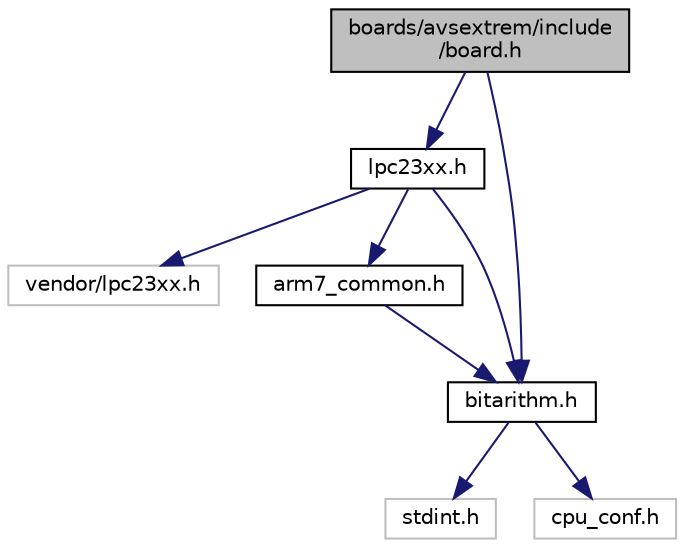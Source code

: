 digraph "boards/avsextrem/include/board.h"
{
 // LATEX_PDF_SIZE
  edge [fontname="Helvetica",fontsize="10",labelfontname="Helvetica",labelfontsize="10"];
  node [fontname="Helvetica",fontsize="10",shape=record];
  Node1 [label="boards/avsextrem/include\l/board.h",height=0.2,width=0.4,color="black", fillcolor="grey75", style="filled", fontcolor="black",tooltip="Boards specific drivers and configuration for the Avsextrem board."];
  Node1 -> Node2 [color="midnightblue",fontsize="10",style="solid",fontname="Helvetica"];
  Node2 [label="lpc23xx.h",height=0.2,width=0.4,color="black", fillcolor="white", style="filled",URL="$lpc23xx_8h_source.html",tooltip=" "];
  Node2 -> Node3 [color="midnightblue",fontsize="10",style="solid",fontname="Helvetica"];
  Node3 [label="vendor/lpc23xx.h",height=0.2,width=0.4,color="grey75", fillcolor="white", style="filled",tooltip=" "];
  Node2 -> Node4 [color="midnightblue",fontsize="10",style="solid",fontname="Helvetica"];
  Node4 [label="arm7_common.h",height=0.2,width=0.4,color="black", fillcolor="white", style="filled",URL="$arm7__common_8h.html",tooltip="ARM7 CPU common declarations."];
  Node4 -> Node5 [color="midnightblue",fontsize="10",style="solid",fontname="Helvetica"];
  Node5 [label="bitarithm.h",height=0.2,width=0.4,color="black", fillcolor="white", style="filled",URL="$bitarithm_8h.html",tooltip="Helper functions for bit arithmetic."];
  Node5 -> Node6 [color="midnightblue",fontsize="10",style="solid",fontname="Helvetica"];
  Node6 [label="stdint.h",height=0.2,width=0.4,color="grey75", fillcolor="white", style="filled",tooltip=" "];
  Node5 -> Node7 [color="midnightblue",fontsize="10",style="solid",fontname="Helvetica"];
  Node7 [label="cpu_conf.h",height=0.2,width=0.4,color="grey75", fillcolor="white", style="filled",tooltip=" "];
  Node2 -> Node5 [color="midnightblue",fontsize="10",style="solid",fontname="Helvetica"];
  Node1 -> Node5 [color="midnightblue",fontsize="10",style="solid",fontname="Helvetica"];
}
